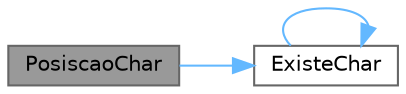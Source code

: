 digraph "PosiscaoChar"
{
 // LATEX_PDF_SIZE
  bgcolor="transparent";
  edge [fontname=Helvetica,fontsize=10,labelfontname=Helvetica,labelfontsize=10];
  node [fontname=Helvetica,fontsize=10,shape=box,height=0.2,width=0.4];
  rankdir="LR";
  Node1 [label="PosiscaoChar",height=0.2,width=0.4,color="gray40", fillcolor="grey60", style="filled", fontcolor="black",tooltip="Retorna se o no que possui o caractere a esta presente na esquerda ou direita da arvore passada."];
  Node1 -> Node2 [color="steelblue1",style="solid"];
  Node2 [label="ExisteChar",height=0.2,width=0.4,color="grey40", fillcolor="white", style="filled",URL="$_arvore_8c.html#a7e1ecc34ed066d00ffb60402853ba9e3",tooltip="Retorna se ha um no com o caractere c na arvore passada."];
  Node2 -> Node2 [color="steelblue1",style="solid"];
}
